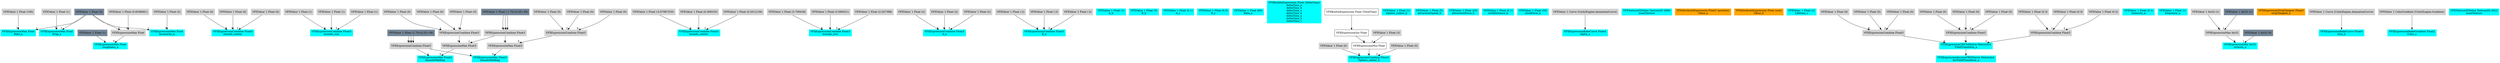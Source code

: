 digraph G {
node0 [shape="box" color="cyan" style="filled" label="VFXExpressionMax Float
Rate_a"]
node1 [shape="box" color="lightgray" style="filled" label="VFXValue`1 Float (100)"]
node2 [shape="box" color="lightslategray" style="filled" label="VFXValue`1 Float (0)"]
node3 [shape="box" color="cyan" style="filled" label="VFXExpressionCombine Float3
bounds_center"]
node4 [shape="box" color="lightgray" style="filled" label="VFXValue`1 Float (0)"]
node5 [shape="box" color="lightgray" style="filled" label="VFXValue`1 Float (0)"]
node6 [shape="box" color="lightgray" style="filled" label="VFXValue`1 Float (0)"]
node7 [shape="box" color="cyan" style="filled" label="VFXExpressionCombine Float3
bounds_size"]
node8 [shape="box" color="lightgray" style="filled" label="VFXValue`1 Float (1)"]
node9 [shape="box" color="lightgray" style="filled" label="VFXValue`1 Float (1)"]
node10 [shape="box" color="lightgray" style="filled" label="VFXValue`1 Float (1)"]
node11 [shape="box" color="cyan" style="filled" label="VFXExpressionMin Float3
boundsPadding"]
node12 [shape="box" color="lightgray" style="filled" label="VFXExpressionMax Float3"]
node13 [shape="box" color="lightgray" style="filled" label="VFXExpressionCombine Float3"]
node14 [shape="box" color="lightgray" style="filled" label="VFXValue`1 Float (0)"]
node15 [shape="box" color="lightgray" style="filled" label="VFXValue`1 Float (0)"]
node16 [shape="box" color="lightgray" style="filled" label="VFXValue`1 Float (0)"]
node17 [shape="box" color="lightgray" style="filled" label="VFXExpressionCombine Float3"]
node18 [shape="box" color="lightslategray" style="filled" label="VFXValue`1 Float (-1.701412E+38)"]
node19 [shape="box" color="lightgray" style="filled" label="VFXExpressionCombine Float3"]
node20 [shape="box" color="lightslategray" style="filled" label="VFXValue`1 Float (1.701412E+38)"]
node21 [shape="box" color="cyan" style="filled" label="VFXExpressionCombine Float3
bounds_center"]
node22 [shape="box" color="lightgray" style="filled" label="VFXValue`1 Float (-0.07987535)"]
node23 [shape="box" color="lightgray" style="filled" label="VFXValue`1 Float (0.369233)"]
node24 [shape="box" color="lightgray" style="filled" label="VFXValue`1 Float (0.2012136)"]
node25 [shape="box" color="cyan" style="filled" label="VFXExpressionCombine Float3
bounds_size"]
node26 [shape="box" color="lightgray" style="filled" label="VFXValue`1 Float (3.709438)"]
node27 [shape="box" color="lightgray" style="filled" label="VFXValue`1 Float (3.099251)"]
node28 [shape="box" color="lightgray" style="filled" label="VFXValue`1 Float (2.547388)"]
node29 [shape="box" color="cyan" style="filled" label="VFXExpressionMin Float3
boundsPadding"]
node30 [shape="box" color="lightgray" style="filled" label="VFXExpressionMax Float3"]
node31 [shape="box" color="lightgray" style="filled" label="VFXExpressionCombine Float3"]
node32 [shape="box" color="lightgray" style="filled" label="VFXValue`1 Float (0)"]
node33 [shape="box" color="lightgray" style="filled" label="VFXValue`1 Float (0)"]
node34 [shape="box" color="lightgray" style="filled" label="VFXValue`1 Float (0)"]
node35 [shape="box" color="cyan" style="filled" label="VFXExpressionCombine Float3
A_a"]
node36 [shape="box" color="lightgray" style="filled" label="VFXValue`1 Float (2)"]
node37 [shape="box" color="lightgray" style="filled" label="VFXValue`1 Float (2)"]
node38 [shape="box" color="lightgray" style="filled" label="VFXValue`1 Float (2)"]
node39 [shape="box" color="cyan" style="filled" label="VFXExpressionCombine Float3
B_a"]
node40 [shape="box" color="lightgray" style="filled" label="VFXValue`1 Float (-2)"]
node41 [shape="box" color="lightgray" style="filled" label="VFXValue`1 Float (-2)"]
node42 [shape="box" color="lightgray" style="filled" label="VFXValue`1 Float (-2)"]
node43 [shape="box" color="cyan" style="filled" label="VFXValue`1 Float (1)
A_b"]
node44 [shape="box" color="cyan" style="filled" label="VFXValue`1 Float (5)
B_b"]
node45 [shape="box" color="cyan" style="filled" label="VFXValue`1 Float (0.1)
A_c"]
node46 [shape="box" color="cyan" style="filled" label="VFXValue`1 Float (0.5)
B_c"]
node47 [shape="box" color="cyan" style="filled" label="VFXValue`1 Float (60)
Rate_a"]
node48 [shape="box" color="cyan" style="filled" label="VFXBuiltInExpression Float (DeltaTime)
deltaTime_a
deltaTime_b
deltaTime_c
deltaTime_d
deltaTime_a
deltaTime_b
deltaTime_c"]
node49 [shape="box" color="cyan" style="filled" label="VFXExpressionCombine Float3
Sphere_center_b"]
node50 [shape="box" color="lightgray" style="filled" label="VFXValue`1 Float (0)"]
node51 [shape="box" label="VFXExpressionMul Float"]
node52 [shape="box" label="VFXExpressionSin Float"]
node53 [shape="box" label="VFXBuiltInExpression Float (TotalTime)"]
node54 [shape="box" color="lightgray" style="filled" label="VFXValue`1 Float (3)"]
node55 [shape="box" color="lightgray" style="filled" label="VFXValue`1 Float (0)"]
node56 [shape="box" color="cyan" style="filled" label="VFXValue`1 Float (1)
Sphere_radius_b"]
node57 [shape="box" color="cyan" style="filled" label="VFXValue`1 Float (5)
attractionSpeed_b"]
node58 [shape="box" color="cyan" style="filled" label="VFXValue`1 Float (20)
attractionForce_b"]
node59 [shape="box" color="cyan" style="filled" label="VFXValue`1 Float (0.1)
stickDistance_b"]
node60 [shape="box" color="cyan" style="filled" label="VFXValue`1 Float (50)
stickForce_b"]
node61 [shape="box" color="cyan" style="filled" label="VFXExpressionBakeCurve Float4
Alpha_a"]
node62 [shape="box" color="lightgray" style="filled" label="VFXValue`1 Curve (UnityEngine.AnimationCurve)"]
node63 [shape="box" color="cyan" style="filled" label="VFXTexture2DValue Texture2D (886)
mainTexture"]
node64 [shape="box" color="orange" style="filled" label="VFXAttributeExpression Float3 (position)
Value_a"]
node65 [shape="box" color="orange" style="filled" label="VFXAttributeExpression Float (size)
Value_b"]
node66 [shape="box" color="cyan" style="filled" label="VFXValue`1 Float (2)
Lifetime_c"]
node67 [shape="box" color="cyan" style="filled" label="VFXExpressionInverseTRSMatrix Matrix4x4
InvFieldTransform_a"]
node68 [shape="box" color="cyan" style="filled" label="VFXExpressionTRSToMatrix Matrix4x4
FieldTransform_a"]
node69 [shape="box" color="lightgray" style="filled" label="VFXExpressionCombine Float3"]
node70 [shape="box" color="lightgray" style="filled" label="VFXValue`1 Float (0)"]
node71 [shape="box" color="lightgray" style="filled" label="VFXValue`1 Float (0)"]
node72 [shape="box" color="lightgray" style="filled" label="VFXValue`1 Float (0)"]
node73 [shape="box" color="lightgray" style="filled" label="VFXExpressionCombine Float3"]
node74 [shape="box" color="lightgray" style="filled" label="VFXValue`1 Float (0)"]
node75 [shape="box" color="lightgray" style="filled" label="VFXValue`1 Float (0)"]
node76 [shape="box" color="lightgray" style="filled" label="VFXValue`1 Float (0)"]
node77 [shape="box" color="lightgray" style="filled" label="VFXExpressionCombine Float3"]
node78 [shape="box" color="lightgray" style="filled" label="VFXValue`1 Float (0.3)"]
node79 [shape="box" color="lightgray" style="filled" label="VFXValue`1 Float (0.3)"]
node80 [shape="box" color="lightgray" style="filled" label="VFXValue`1 Float (0.3)"]
node81 [shape="box" color="cyan" style="filled" label="VFXValue`1 Float (0.1)
Intensity_a"]
node82 [shape="box" color="cyan" style="filled" label="VFXExpressionMax Float
Drag_a"]
node83 [shape="box" color="lightgray" style="filled" label="VFXValue`1 Float (1)"]
node84 [shape="box" color="cyan" style="filled" label="VFXValue`1 Float (1)
frequency_a"]
node85 [shape="box" color="cyan" style="filled" label="VFXExpressionMin Int32
octaves_a"]
node86 [shape="box" color="lightgray" style="filled" label="VFXExpressionMax Int32"]
node87 [shape="box" color="lightgray" style="filled" label="VFXValue`1 Int32 (1)"]
node88 [shape="box" color="lightslategray" style="filled" label="VFXValue`1 Int32 (1)"]
node89 [shape="box" color="lightslategray" style="filled" label="VFXValue`1 Int32 (8)"]
node90 [shape="box" color="cyan" style="filled" label="VFXExpressionMin Float
roughness_a"]
node91 [shape="box" color="lightgray" style="filled" label="VFXExpressionMax Float"]
node92 [shape="box" color="lightgray" style="filled" label="VFXValue`1 Float (0.8348661)"]
node93 [shape="box" color="lightslategray" style="filled" label="VFXValue`1 Float (1)"]
node94 [shape="box" color="cyan" style="filled" label="VFXExpressionMax Float
lacunarity_a"]
node95 [shape="box" color="lightgray" style="filled" label="VFXValue`1 Float (2)"]
node96 [shape="box" color="orange" style="filled" label="VFXExpressionStripTangent Float3
stripTangent_a"]
node97 [shape="box" color="cyan" style="filled" label="VFXExpressionBakeCurve Float4
Size_b"]
node98 [shape="box" color="lightgray" style="filled" label="VFXValue`1 Curve (UnityEngine.AnimationCurve)"]
node99 [shape="box" color="cyan" style="filled" label="VFXExpressionBakeGradient Float2
Color_c"]
node100 [shape="box" color="lightgray" style="filled" label="VFXValue`1 ColorGradient (UnityEngine.Gradient)"]
node101 [shape="box" color="cyan" style="filled" label="VFXTexture2DValue Texture2D (922)
mainTexture"]
node1 -> node0 [headlabel="0"]
node2 -> node0 [headlabel="1"]
node4 -> node3 [headlabel="0"]
node5 -> node3 [headlabel="1"]
node6 -> node3 [headlabel="2"]
node8 -> node7 [headlabel="0"]
node9 -> node7 [headlabel="1"]
node10 -> node7 [headlabel="2"]
node12 -> node11 [headlabel="0"]
node19 -> node11 [headlabel="1"]
node13 -> node12 [headlabel="0"]
node17 -> node12 [headlabel="1"]
node14 -> node13 [headlabel="0"]
node15 -> node13 [headlabel="1"]
node16 -> node13 [headlabel="2"]
node18 -> node17 [headlabel="0"]
node18 -> node17 [headlabel="1"]
node18 -> node17 [headlabel="2"]
node20 -> node19 [headlabel="0"]
node20 -> node19 [headlabel="1"]
node20 -> node19 [headlabel="2"]
node22 -> node21 [headlabel="0"]
node23 -> node21 [headlabel="1"]
node24 -> node21 [headlabel="2"]
node26 -> node25 [headlabel="0"]
node27 -> node25 [headlabel="1"]
node28 -> node25 [headlabel="2"]
node30 -> node29 [headlabel="0"]
node19 -> node29 [headlabel="1"]
node31 -> node30 [headlabel="0"]
node17 -> node30 [headlabel="1"]
node32 -> node31 [headlabel="0"]
node33 -> node31 [headlabel="1"]
node34 -> node31 [headlabel="2"]
node36 -> node35 [headlabel="0"]
node37 -> node35 [headlabel="1"]
node38 -> node35 [headlabel="2"]
node40 -> node39 [headlabel="0"]
node41 -> node39 [headlabel="1"]
node42 -> node39 [headlabel="2"]
node50 -> node49 [headlabel="0"]
node51 -> node49 [headlabel="1"]
node55 -> node49 [headlabel="2"]
node52 -> node51 [headlabel="0"]
node54 -> node51 [headlabel="1"]
node53 -> node52 
node62 -> node61 
node68 -> node67 
node69 -> node68 [headlabel="0"]
node73 -> node68 [headlabel="1"]
node77 -> node68 [headlabel="2"]
node70 -> node69 [headlabel="0"]
node71 -> node69 [headlabel="1"]
node72 -> node69 [headlabel="2"]
node74 -> node73 [headlabel="0"]
node75 -> node73 [headlabel="1"]
node76 -> node73 [headlabel="2"]
node78 -> node77 [headlabel="0"]
node79 -> node77 [headlabel="1"]
node80 -> node77 [headlabel="2"]
node83 -> node82 [headlabel="0"]
node2 -> node82 [headlabel="1"]
node86 -> node85 [headlabel="0"]
node89 -> node85 [headlabel="1"]
node87 -> node86 [headlabel="0"]
node88 -> node86 [headlabel="1"]
node91 -> node90 [headlabel="0"]
node93 -> node90 [headlabel="1"]
node92 -> node91 [headlabel="0"]
node2 -> node91 [headlabel="1"]
node95 -> node94 [headlabel="0"]
node2 -> node94 [headlabel="1"]
node98 -> node97 
node100 -> node99 
}
